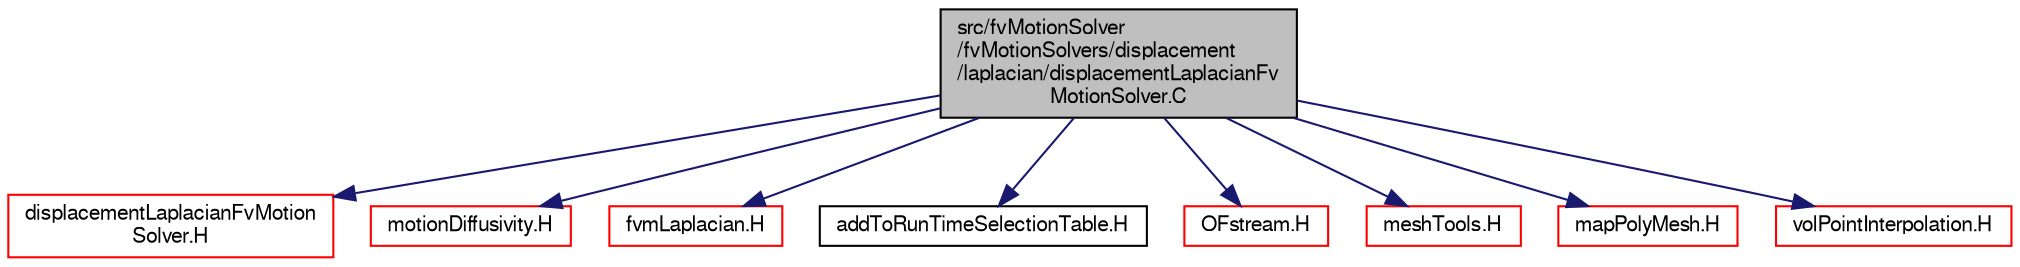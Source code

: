 digraph "src/fvMotionSolver/fvMotionSolvers/displacement/laplacian/displacementLaplacianFvMotionSolver.C"
{
  bgcolor="transparent";
  edge [fontname="FreeSans",fontsize="10",labelfontname="FreeSans",labelfontsize="10"];
  node [fontname="FreeSans",fontsize="10",shape=record];
  Node0 [label="src/fvMotionSolver\l/fvMotionSolvers/displacement\l/laplacian/displacementLaplacianFv\lMotionSolver.C",height=0.2,width=0.4,color="black", fillcolor="grey75", style="filled", fontcolor="black"];
  Node0 -> Node1 [color="midnightblue",fontsize="10",style="solid",fontname="FreeSans"];
  Node1 [label="displacementLaplacianFvMotion\lSolver.H",height=0.2,width=0.4,color="red",URL="$a04388.html"];
  Node0 -> Node309 [color="midnightblue",fontsize="10",style="solid",fontname="FreeSans"];
  Node309 [label="motionDiffusivity.H",height=0.2,width=0.4,color="red",URL="$a04505.html"];
  Node0 -> Node310 [color="midnightblue",fontsize="10",style="solid",fontname="FreeSans"];
  Node310 [label="fvmLaplacian.H",height=0.2,width=0.4,color="red",URL="$a03077.html",tooltip="Calculate the matrix for the laplacian of the field. "];
  Node0 -> Node331 [color="midnightblue",fontsize="10",style="solid",fontname="FreeSans"];
  Node331 [label="addToRunTimeSelectionTable.H",height=0.2,width=0.4,color="black",URL="$a09263.html",tooltip="Macros for easy insertion into run-time selection tables. "];
  Node0 -> Node332 [color="midnightblue",fontsize="10",style="solid",fontname="FreeSans"];
  Node332 [label="OFstream.H",height=0.2,width=0.4,color="red",URL="$a09065.html"];
  Node0 -> Node334 [color="midnightblue",fontsize="10",style="solid",fontname="FreeSans"];
  Node334 [label="meshTools.H",height=0.2,width=0.4,color="red",URL="$a07670.html"];
  Node0 -> Node335 [color="midnightblue",fontsize="10",style="solid",fontname="FreeSans"];
  Node335 [label="mapPolyMesh.H",height=0.2,width=0.4,color="red",URL="$a11597.html"];
  Node0 -> Node338 [color="midnightblue",fontsize="10",style="solid",fontname="FreeSans"];
  Node338 [label="volPointInterpolation.H",height=0.2,width=0.4,color="red",URL="$a04340.html"];
}
